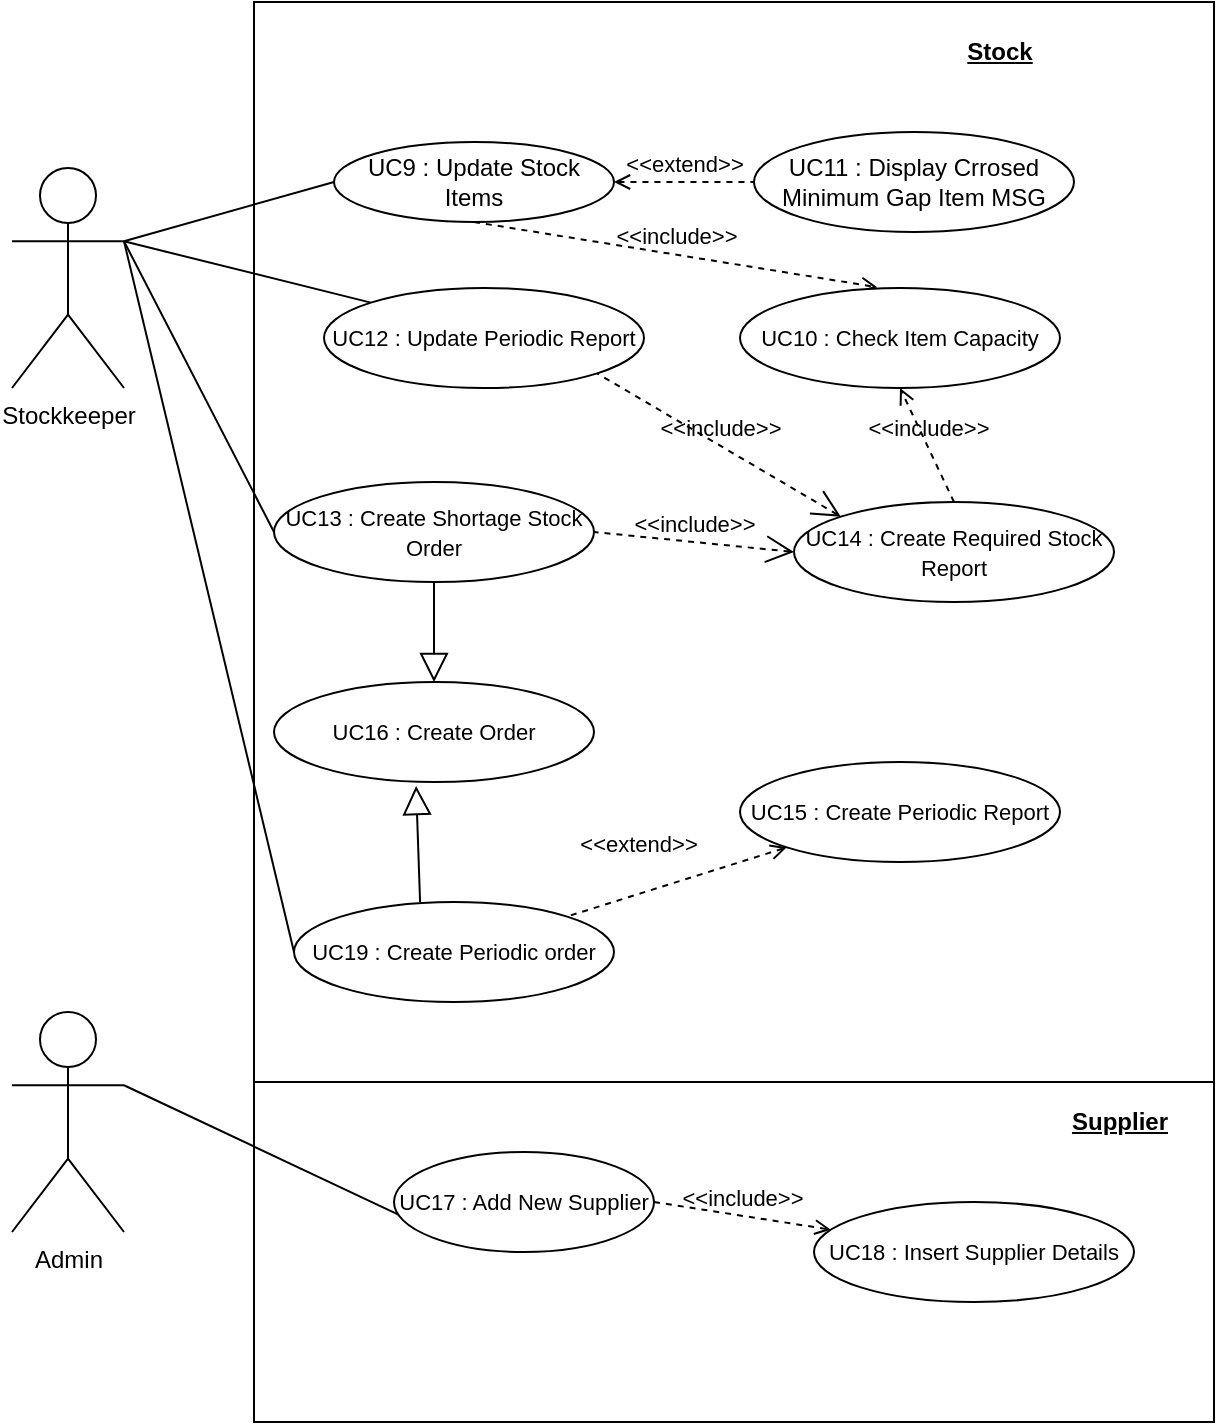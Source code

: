 <mxfile version="21.3.8" type="onedrive">
  <diagram name="‫עמוד-1‬" id="pMzXW8eZDN6PGIYL5feQ">
    <mxGraphModel grid="1" page="1" gridSize="10" guides="1" tooltips="1" connect="1" arrows="1" fold="1" pageScale="1" pageWidth="827" pageHeight="1169" math="0" shadow="0">
      <root>
        <mxCell id="0" />
        <mxCell id="1" parent="0" />
        <mxCell id="qQkCmppiTa_72Vm5GuGn-3" value="" style="rounded=0;whiteSpace=wrap;html=1;" vertex="1" parent="1">
          <mxGeometry x="200" y="620" width="480" height="170" as="geometry" />
        </mxCell>
        <mxCell id="qQkCmppiTa_72Vm5GuGn-1" value="" style="rounded=0;whiteSpace=wrap;html=1;" vertex="1" parent="1">
          <mxGeometry x="200" y="80" width="480" height="540" as="geometry" />
        </mxCell>
        <mxCell id="eX7YyHemJdkNIlXnY6i8-1" value="Stockkeeper" style="shape=umlActor;html=1;verticalLabelPosition=bottom;verticalAlign=top;align=center;" vertex="1" parent="1">
          <mxGeometry x="79" y="163" width="56" height="110" as="geometry" />
        </mxCell>
        <mxCell id="eX7YyHemJdkNIlXnY6i8-2" value="UC9 : Update Stock Items" style="ellipse;whiteSpace=wrap;html=1;" vertex="1" parent="1">
          <mxGeometry x="240" y="150" width="140" height="40" as="geometry" />
        </mxCell>
        <mxCell id="eX7YyHemJdkNIlXnY6i8-3" value="" style="edgeStyle=none;html=1;endArrow=none;verticalAlign=bottom;rounded=0;exitX=1;exitY=0.333;exitDx=0;exitDy=0;exitPerimeter=0;entryX=0;entryY=0.5;entryDx=0;entryDy=0;" edge="1" parent="1" source="eX7YyHemJdkNIlXnY6i8-1" target="eX7YyHemJdkNIlXnY6i8-2">
          <mxGeometry width="160" relative="1" as="geometry">
            <mxPoint x="330" y="270" as="sourcePoint" />
            <mxPoint x="490" y="270" as="targetPoint" />
          </mxGeometry>
        </mxCell>
        <mxCell id="eX7YyHemJdkNIlXnY6i8-17" value="UC11 : Display Crrosed Minimum Gap Item MSG" style="ellipse;whiteSpace=wrap;html=1;" vertex="1" parent="1">
          <mxGeometry x="450" y="145" width="160" height="50" as="geometry" />
        </mxCell>
        <mxCell id="eX7YyHemJdkNIlXnY6i8-18" value="&amp;lt;&amp;lt;extend&amp;gt;&amp;gt;" style="edgeStyle=none;html=1;startArrow=open;endArrow=none;startSize=6;verticalAlign=bottom;dashed=1;labelBackgroundColor=none;rounded=0;exitX=1;exitY=0.5;exitDx=0;exitDy=0;entryX=0;entryY=0.5;entryDx=0;entryDy=0;" edge="1" parent="1" source="eX7YyHemJdkNIlXnY6i8-2" target="eX7YyHemJdkNIlXnY6i8-17">
          <mxGeometry width="160" relative="1" as="geometry">
            <mxPoint x="430" y="360" as="sourcePoint" />
            <mxPoint x="450" y="290" as="targetPoint" />
          </mxGeometry>
        </mxCell>
        <mxCell id="eX7YyHemJdkNIlXnY6i8-20" value="&amp;lt;&amp;lt;include&amp;gt;&amp;gt;" style="edgeStyle=none;html=1;endArrow=open;verticalAlign=bottom;dashed=1;labelBackgroundColor=none;rounded=0;exitX=0.5;exitY=1;exitDx=0;exitDy=0;entryX=0.429;entryY=-0.008;entryDx=0;entryDy=0;entryPerimeter=0;" edge="1" parent="1" source="eX7YyHemJdkNIlXnY6i8-2" target="eX7YyHemJdkNIlXnY6i8-21">
          <mxGeometry width="160" relative="1" as="geometry">
            <mxPoint x="400" y="310" as="sourcePoint" />
            <mxPoint x="500" y="370" as="targetPoint" />
          </mxGeometry>
        </mxCell>
        <mxCell id="eX7YyHemJdkNIlXnY6i8-21" value="&lt;span style=&quot;font-size: 11px;&quot;&gt;UC10 : Check Item Capacity&lt;/span&gt;" style="ellipse;whiteSpace=wrap;html=1;" vertex="1" parent="1">
          <mxGeometry x="443" y="223" width="160" height="50" as="geometry" />
        </mxCell>
        <mxCell id="pcu3krLAriaNbktB7Qir-5" value="" style="edgeStyle=none;html=1;endArrow=none;verticalAlign=bottom;rounded=0;entryX=1;entryY=0.333;entryDx=0;entryDy=0;entryPerimeter=0;exitX=0.021;exitY=0.631;exitDx=0;exitDy=0;exitPerimeter=0;" edge="1" parent="1" source="pcu3krLAriaNbktB7Qir-8" target="pcu3krLAriaNbktB7Qir-21">
          <mxGeometry width="160" relative="1" as="geometry">
            <mxPoint x="225.0" y="746" as="sourcePoint" />
            <mxPoint x="156" y="806.667" as="targetPoint" />
          </mxGeometry>
        </mxCell>
        <mxCell id="pcu3krLAriaNbktB7Qir-8" value="&lt;span style=&quot;font-size: 11px;&quot;&gt;UC17 : Add New Supplier&lt;/span&gt;" style="ellipse;whiteSpace=wrap;html=1;" vertex="1" parent="1">
          <mxGeometry x="270" y="655" width="130" height="50" as="geometry" />
        </mxCell>
        <mxCell id="pcu3krLAriaNbktB7Qir-13" value="&amp;lt;&amp;lt;include&amp;gt;&amp;gt;" style="edgeStyle=none;html=1;endArrow=open;verticalAlign=bottom;dashed=1;labelBackgroundColor=none;rounded=0;exitX=1;exitY=0.5;exitDx=0;exitDy=0;" edge="1" parent="1" source="pcu3krLAriaNbktB7Qir-8" target="pcu3krLAriaNbktB7Qir-14">
          <mxGeometry width="160" relative="1" as="geometry">
            <mxPoint x="335" y="741" as="sourcePoint" />
            <mxPoint x="300" y="821" as="targetPoint" />
          </mxGeometry>
        </mxCell>
        <mxCell id="pcu3krLAriaNbktB7Qir-14" value="&lt;span style=&quot;font-size: 11px;&quot;&gt;UC18 : Insert Supplier Details&lt;/span&gt;" style="ellipse;whiteSpace=wrap;html=1;" vertex="1" parent="1">
          <mxGeometry x="480" y="680" width="160" height="50" as="geometry" />
        </mxCell>
        <mxCell id="pcu3krLAriaNbktB7Qir-21" value="Admin" style="shape=umlActor;html=1;verticalLabelPosition=bottom;verticalAlign=top;align=center;" vertex="1" parent="1">
          <mxGeometry x="79" y="585" width="56" height="110" as="geometry" />
        </mxCell>
        <mxCell id="pcu3krLAriaNbktB7Qir-24" value="&lt;span style=&quot;font-size: 11px;&quot;&gt;UC14 : Create Required Stock Report&lt;/span&gt;" style="ellipse;whiteSpace=wrap;html=1;" vertex="1" parent="1">
          <mxGeometry x="470" y="330" width="160" height="50" as="geometry" />
        </mxCell>
        <mxCell id="pcu3krLAriaNbktB7Qir-33" value="&amp;lt;&amp;lt;include&amp;gt;&amp;gt;" style="edgeStyle=none;html=1;endArrow=open;verticalAlign=bottom;dashed=1;labelBackgroundColor=none;rounded=0;exitX=0.5;exitY=0;exitDx=0;exitDy=0;entryX=0.5;entryY=1;entryDx=0;entryDy=0;" edge="1" parent="1" source="pcu3krLAriaNbktB7Qir-24" target="eX7YyHemJdkNIlXnY6i8-21">
          <mxGeometry x="-0.005" width="160" relative="1" as="geometry">
            <mxPoint x="319.12" y="350.45" as="sourcePoint" />
            <mxPoint x="320" y="291" as="targetPoint" />
            <mxPoint as="offset" />
          </mxGeometry>
        </mxCell>
        <mxCell id="pcu3krLAriaNbktB7Qir-34" value="&lt;span style=&quot;font-size: 11px;&quot;&gt;UC16 : Create Order&lt;/span&gt;" style="ellipse;whiteSpace=wrap;html=1;" vertex="1" parent="1">
          <mxGeometry x="210" y="420" width="160" height="50" as="geometry" />
        </mxCell>
        <mxCell id="pcu3krLAriaNbktB7Qir-36" value="" style="edgeStyle=none;html=1;endArrow=block;endFill=0;endSize=12;verticalAlign=bottom;rounded=0;entryX=0.5;entryY=0;entryDx=0;entryDy=0;exitX=0.5;exitY=0;exitDx=0;exitDy=0;" edge="1" parent="1" source="pcu3krLAriaNbktB7Qir-37" target="pcu3krLAriaNbktB7Qir-34">
          <mxGeometry width="160" relative="1" as="geometry">
            <mxPoint x="356" y="590" as="sourcePoint" />
            <mxPoint x="360" y="620" as="targetPoint" />
          </mxGeometry>
        </mxCell>
        <mxCell id="pcu3krLAriaNbktB7Qir-37" value="&lt;span style=&quot;font-size: 11px;&quot;&gt;UC13 : Create Shortage Stock Order&lt;/span&gt;" style="ellipse;whiteSpace=wrap;html=1;" vertex="1" parent="1">
          <mxGeometry x="210" y="320" width="160" height="50" as="geometry" />
        </mxCell>
        <mxCell id="pcu3krLAriaNbktB7Qir-38" value="&lt;span style=&quot;font-size: 11px;&quot;&gt;UC15 : Create Periodic Report&lt;/span&gt;" style="ellipse;whiteSpace=wrap;html=1;" vertex="1" parent="1">
          <mxGeometry x="443" y="460" width="160" height="50" as="geometry" />
        </mxCell>
        <mxCell id="XR7z854JelbQkFTOKL2K-1" value="" style="edgeStyle=none;html=1;endArrow=none;verticalAlign=bottom;rounded=0;exitX=1;exitY=0.333;exitDx=0;exitDy=0;exitPerimeter=0;entryX=0;entryY=0;entryDx=0;entryDy=0;" edge="1" parent="1" source="eX7YyHemJdkNIlXnY6i8-1" target="XR7z854JelbQkFTOKL2K-7">
          <mxGeometry width="160" relative="1" as="geometry">
            <mxPoint x="145" y="210" as="sourcePoint" />
            <mxPoint x="250" y="180" as="targetPoint" />
          </mxGeometry>
        </mxCell>
        <mxCell id="XR7z854JelbQkFTOKL2K-7" value="&lt;span style=&quot;font-size: 11px;&quot;&gt;UC12 : Update Periodic Report&lt;/span&gt;" style="ellipse;whiteSpace=wrap;html=1;" vertex="1" parent="1">
          <mxGeometry x="235" y="223" width="160" height="50" as="geometry" />
        </mxCell>
        <mxCell id="XR7z854JelbQkFTOKL2K-9" value="&amp;lt;&amp;lt;include&amp;gt;&amp;gt;" style="edgeStyle=none;html=1;startArrow=open;endArrow=none;startSize=12;verticalAlign=bottom;dashed=1;labelBackgroundColor=none;rounded=0;entryX=1;entryY=1;entryDx=0;entryDy=0;exitX=0;exitY=0;exitDx=0;exitDy=0;" edge="1" parent="1" source="pcu3krLAriaNbktB7Qir-24" target="XR7z854JelbQkFTOKL2K-7">
          <mxGeometry width="160" relative="1" as="geometry">
            <mxPoint x="310" y="290" as="sourcePoint" />
            <mxPoint x="480" y="320" as="targetPoint" />
          </mxGeometry>
        </mxCell>
        <mxCell id="XR7z854JelbQkFTOKL2K-10" value="&amp;lt;&amp;lt;include&amp;gt;&amp;gt;" style="edgeStyle=none;html=1;startArrow=open;endArrow=none;startSize=12;verticalAlign=bottom;dashed=1;labelBackgroundColor=none;rounded=0;entryX=1;entryY=0.5;entryDx=0;entryDy=0;exitX=0;exitY=0.5;exitDx=0;exitDy=0;" edge="1" parent="1" source="pcu3krLAriaNbktB7Qir-24" target="pcu3krLAriaNbktB7Qir-37">
          <mxGeometry width="160" relative="1" as="geometry">
            <mxPoint x="470" y="365" as="sourcePoint" />
            <mxPoint x="230" y="590" as="targetPoint" />
          </mxGeometry>
        </mxCell>
        <mxCell id="qQkCmppiTa_72Vm5GuGn-4" value="&lt;b style=&quot;border-color: var(--border-color);&quot;&gt;&lt;u&gt;Stock&lt;/u&gt;&lt;/b&gt;" style="text;html=1;strokeColor=none;fillColor=none;align=center;verticalAlign=middle;whiteSpace=wrap;rounded=0;" vertex="1" parent="1">
          <mxGeometry x="543" y="90" width="60" height="30" as="geometry" />
        </mxCell>
        <mxCell id="qQkCmppiTa_72Vm5GuGn-5" value="&lt;b style=&quot;border-color: var(--border-color);&quot;&gt;&lt;u&gt;Supplier&lt;/u&gt;&lt;/b&gt;" style="text;html=1;strokeColor=none;fillColor=none;align=center;verticalAlign=middle;whiteSpace=wrap;rounded=0;" vertex="1" parent="1">
          <mxGeometry x="603" y="625" width="60" height="30" as="geometry" />
        </mxCell>
        <mxCell id="lvv89oXrM_Lj4uLTrHYH-2" value="" style="endArrow=none;html=1;rounded=0;entryX=1;entryY=0.333;entryDx=0;entryDy=0;entryPerimeter=0;exitX=0;exitY=0.5;exitDx=0;exitDy=0;" edge="1" parent="1" source="pcu3krLAriaNbktB7Qir-37" target="eX7YyHemJdkNIlXnY6i8-1">
          <mxGeometry width="50" height="50" relative="1" as="geometry">
            <mxPoint x="380" y="460" as="sourcePoint" />
            <mxPoint x="430" y="410" as="targetPoint" />
          </mxGeometry>
        </mxCell>
        <mxCell id="WvVXue2PGgi2mnxHgVn5-1" value="&lt;span style=&quot;font-size: 11px;&quot;&gt;UC19&amp;nbsp;: Create Periodic order&lt;/span&gt;" style="ellipse;whiteSpace=wrap;html=1;" vertex="1" parent="1">
          <mxGeometry x="220" y="530" width="160" height="50" as="geometry" />
        </mxCell>
        <mxCell id="WvVXue2PGgi2mnxHgVn5-2" value="" style="edgeStyle=none;html=1;endArrow=block;endFill=0;endSize=12;verticalAlign=bottom;rounded=0;entryX=0.444;entryY=1.04;entryDx=0;entryDy=0;entryPerimeter=0;exitX=0.394;exitY=0;exitDx=0;exitDy=0;exitPerimeter=0;" edge="1" parent="1" source="WvVXue2PGgi2mnxHgVn5-1" target="pcu3krLAriaNbktB7Qir-34">
          <mxGeometry width="160" relative="1" as="geometry">
            <mxPoint x="290" y="380" as="sourcePoint" />
            <mxPoint x="300" y="523" as="targetPoint" />
            <Array as="points" />
          </mxGeometry>
        </mxCell>
        <mxCell id="WvVXue2PGgi2mnxHgVn5-3" value="&amp;lt;&amp;lt;extend&amp;gt;&amp;gt;" style="edgeStyle=none;html=1;startArrow=open;endArrow=none;startSize=6;verticalAlign=bottom;dashed=1;labelBackgroundColor=none;rounded=0;" edge="1" parent="1" source="pcu3krLAriaNbktB7Qir-38" target="WvVXue2PGgi2mnxHgVn5-1">
          <mxGeometry x="0.265" y="-15" width="160" relative="1" as="geometry">
            <mxPoint x="414" y="550" as="sourcePoint" />
            <mxPoint x="484" y="550" as="targetPoint" />
            <mxPoint as="offset" />
          </mxGeometry>
        </mxCell>
        <mxCell id="EvEbEvqSV02925IZy2F3-3" value="" style="endArrow=none;html=1;rounded=0;entryX=1;entryY=0.333;entryDx=0;entryDy=0;entryPerimeter=0;exitX=0;exitY=0.5;exitDx=0;exitDy=0;" edge="1" parent="1" source="WvVXue2PGgi2mnxHgVn5-1" target="eX7YyHemJdkNIlXnY6i8-1">
          <mxGeometry width="50" height="50" relative="1" as="geometry">
            <mxPoint x="220" y="355" as="sourcePoint" />
            <mxPoint x="145" y="367" as="targetPoint" />
            <Array as="points" />
          </mxGeometry>
        </mxCell>
      </root>
    </mxGraphModel>
  </diagram>
</mxfile>
